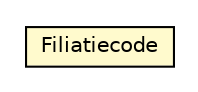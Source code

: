#!/usr/local/bin/dot
#
# Class diagram 
# Generated by UMLGraph version R5_6-24-gf6e263 (http://www.umlgraph.org/)
#

digraph G {
	edge [fontname="Helvetica",fontsize=10,labelfontname="Helvetica",labelfontsize=10];
	node [fontname="Helvetica",fontsize=10,shape=plaintext];
	nodesep=0.25;
	ranksep=0.5;
	// nl.egem.stuf.sector.bg._0204.ADRADROSURel.Filiatiecode
	c7117 [label=<<table title="nl.egem.stuf.sector.bg._0204.ADRADROSURel.Filiatiecode" border="0" cellborder="1" cellspacing="0" cellpadding="2" port="p" bgcolor="lemonChiffon" href="./ADRADROSURel.Filiatiecode.html">
		<tr><td><table border="0" cellspacing="0" cellpadding="1">
<tr><td align="center" balign="center"> Filiatiecode </td></tr>
		</table></td></tr>
		</table>>, URL="./ADRADROSURel.Filiatiecode.html", fontname="Helvetica", fontcolor="black", fontsize=10.0];
}

